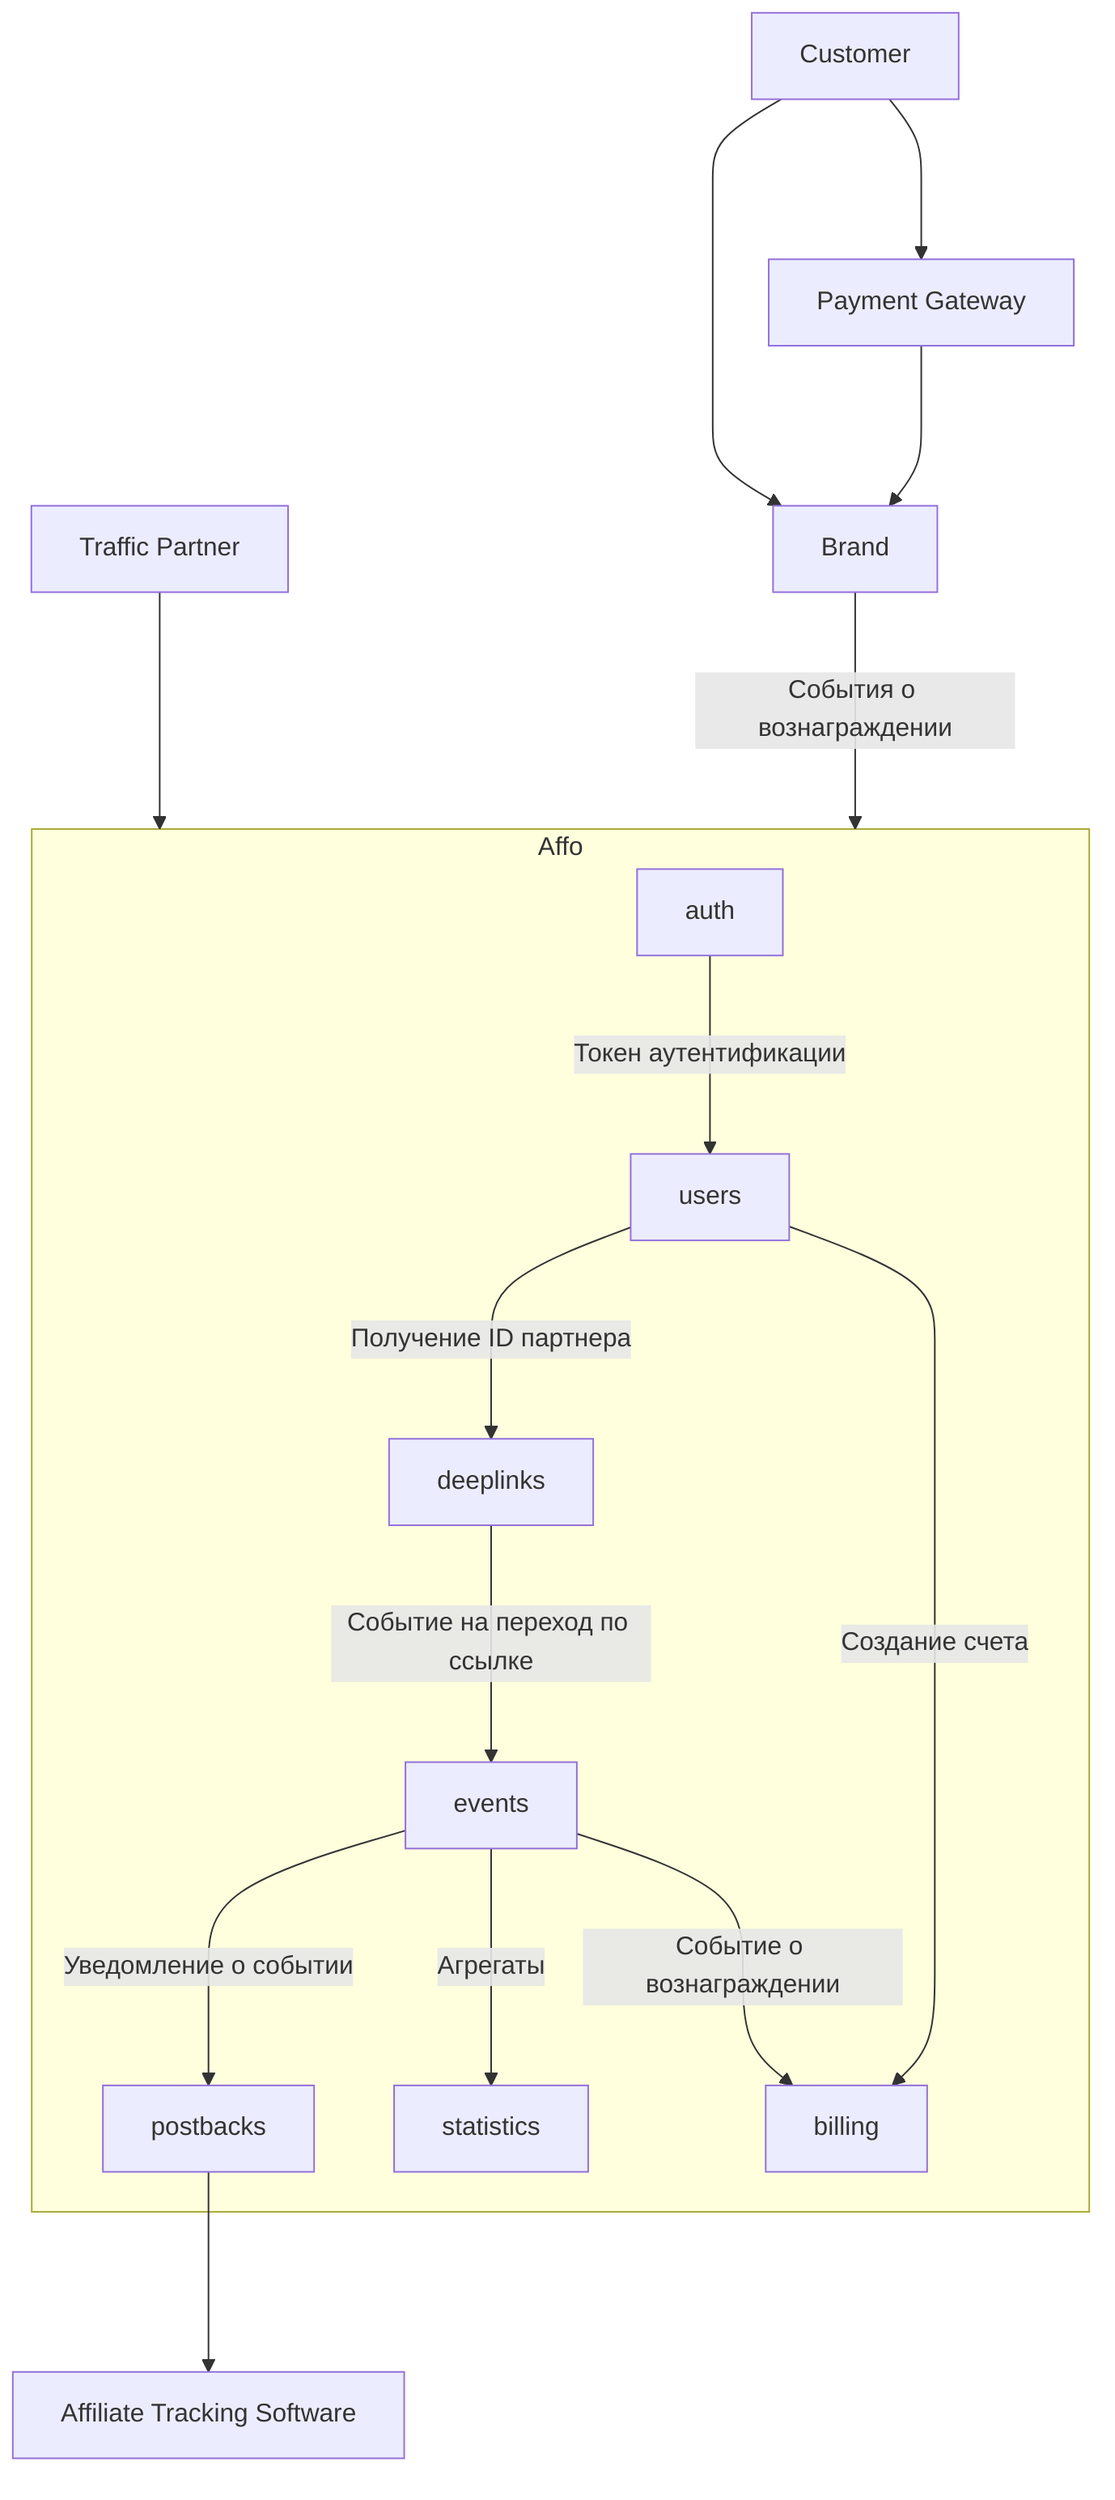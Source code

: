flowchart TD
	customer[Customer]
	trafficPartner[Traffic Partner]
	affiliateTrackingSoftware[Affiliate Tracking Software]
	paymentGateway[Payment Gateway]
	brand[Brand]

	subgraph Affo
		auth
		users
		postbacks
		statistics

		auth--->|Токен аутентификации|users
		users--->|Получение ID партнера|deeplinks
		users--->|Создание счета|billing
		deeplinks--->|Событие на переход по ссылке|events
		events--->|Уведомление о событии|postbacks
		events--->|Агрегаты|statistics
		events--->|Событие о вознаграждении|billing
	end
	trafficPartner--->Affo
	postbacks--->affiliateTrackingSoftware

	customer--->brand
	customer--->paymentGateway
	paymentGateway--->brand

	brand--->|События о вознаграждении|Affo